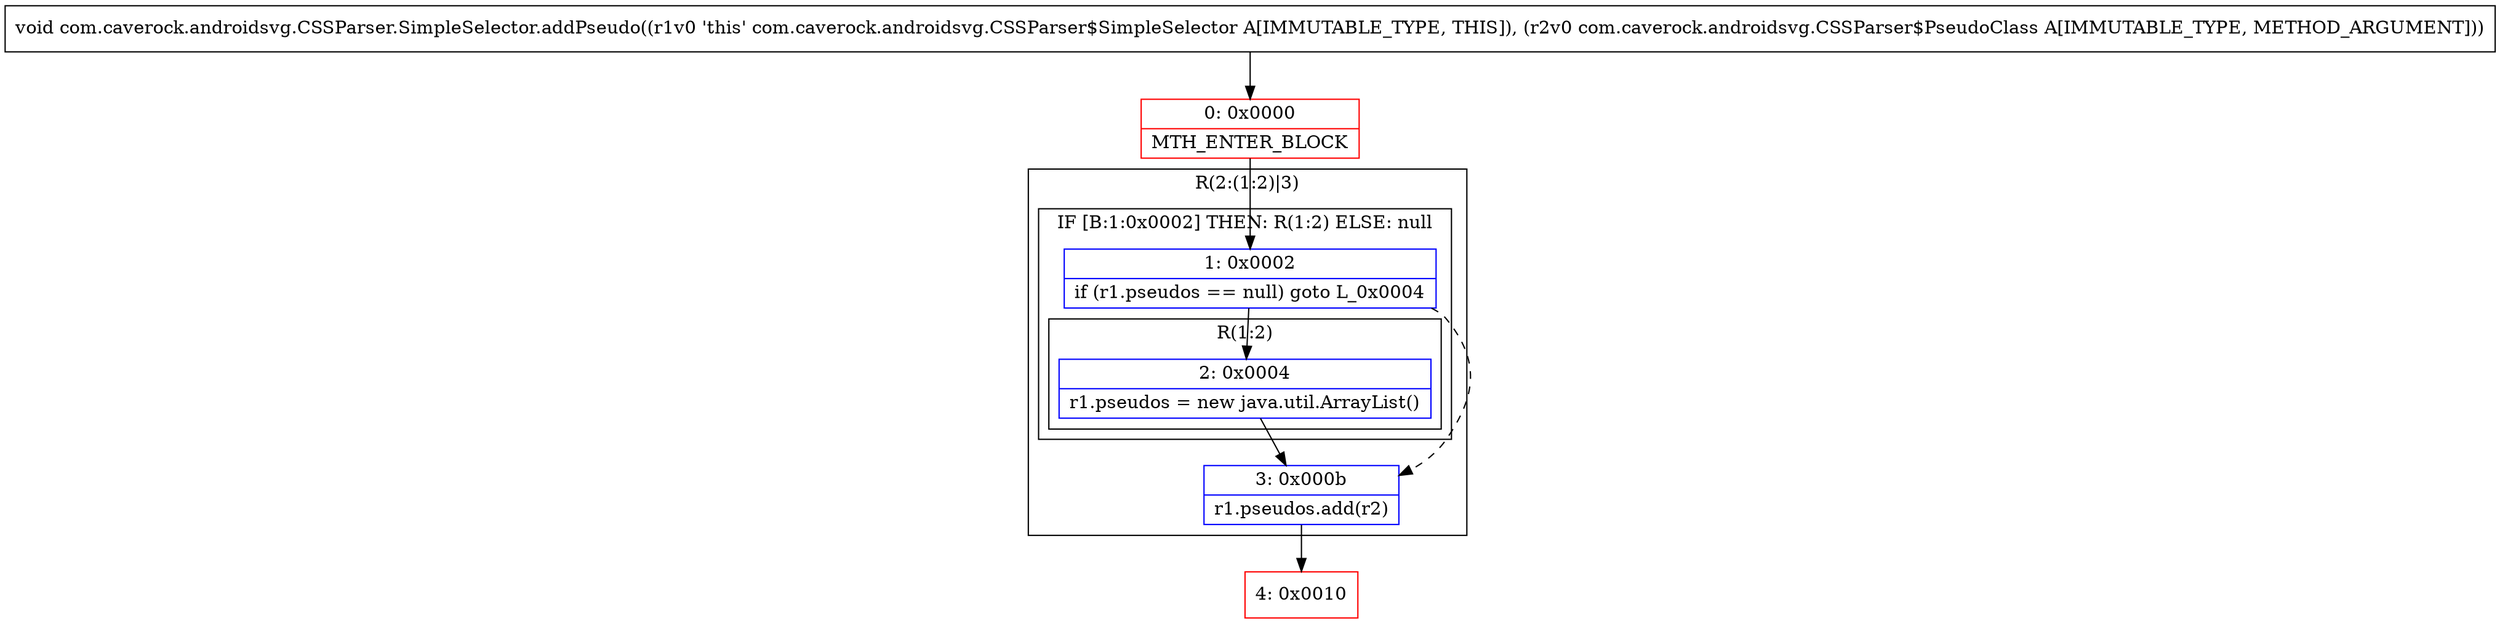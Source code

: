 digraph "CFG forcom.caverock.androidsvg.CSSParser.SimpleSelector.addPseudo(Lcom\/caverock\/androidsvg\/CSSParser$PseudoClass;)V" {
subgraph cluster_Region_698298632 {
label = "R(2:(1:2)|3)";
node [shape=record,color=blue];
subgraph cluster_IfRegion_1818192138 {
label = "IF [B:1:0x0002] THEN: R(1:2) ELSE: null";
node [shape=record,color=blue];
Node_1 [shape=record,label="{1\:\ 0x0002|if (r1.pseudos == null) goto L_0x0004\l}"];
subgraph cluster_Region_471105784 {
label = "R(1:2)";
node [shape=record,color=blue];
Node_2 [shape=record,label="{2\:\ 0x0004|r1.pseudos = new java.util.ArrayList()\l}"];
}
}
Node_3 [shape=record,label="{3\:\ 0x000b|r1.pseudos.add(r2)\l}"];
}
Node_0 [shape=record,color=red,label="{0\:\ 0x0000|MTH_ENTER_BLOCK\l}"];
Node_4 [shape=record,color=red,label="{4\:\ 0x0010}"];
MethodNode[shape=record,label="{void com.caverock.androidsvg.CSSParser.SimpleSelector.addPseudo((r1v0 'this' com.caverock.androidsvg.CSSParser$SimpleSelector A[IMMUTABLE_TYPE, THIS]), (r2v0 com.caverock.androidsvg.CSSParser$PseudoClass A[IMMUTABLE_TYPE, METHOD_ARGUMENT])) }"];
MethodNode -> Node_0;
Node_1 -> Node_2;
Node_1 -> Node_3[style=dashed];
Node_2 -> Node_3;
Node_3 -> Node_4;
Node_0 -> Node_1;
}

